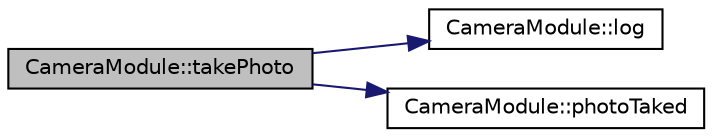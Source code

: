 digraph "CameraModule::takePhoto"
{
  edge [fontname="Helvetica",fontsize="10",labelfontname="Helvetica",labelfontsize="10"];
  node [fontname="Helvetica",fontsize="10",shape=record];
  rankdir="LR";
  Node1 [label="CameraModule::takePhoto",height=0.2,width=0.4,color="black", fillcolor="grey75", style="filled" fontcolor="black"];
  Node1 -> Node2 [color="midnightblue",fontsize="10",style="solid",fontname="Helvetica"];
  Node2 [label="CameraModule::log",height=0.2,width=0.4,color="black", fillcolor="white", style="filled",URL="$class_camera_module.html#ac36fd71ff365598e6e7f0e622668a5bc"];
  Node1 -> Node3 [color="midnightblue",fontsize="10",style="solid",fontname="Helvetica"];
  Node3 [label="CameraModule::photoTaked",height=0.2,width=0.4,color="black", fillcolor="white", style="filled",URL="$class_camera_module.html#a902c7dde9ff025d48e0f5fe97414fb26"];
}
